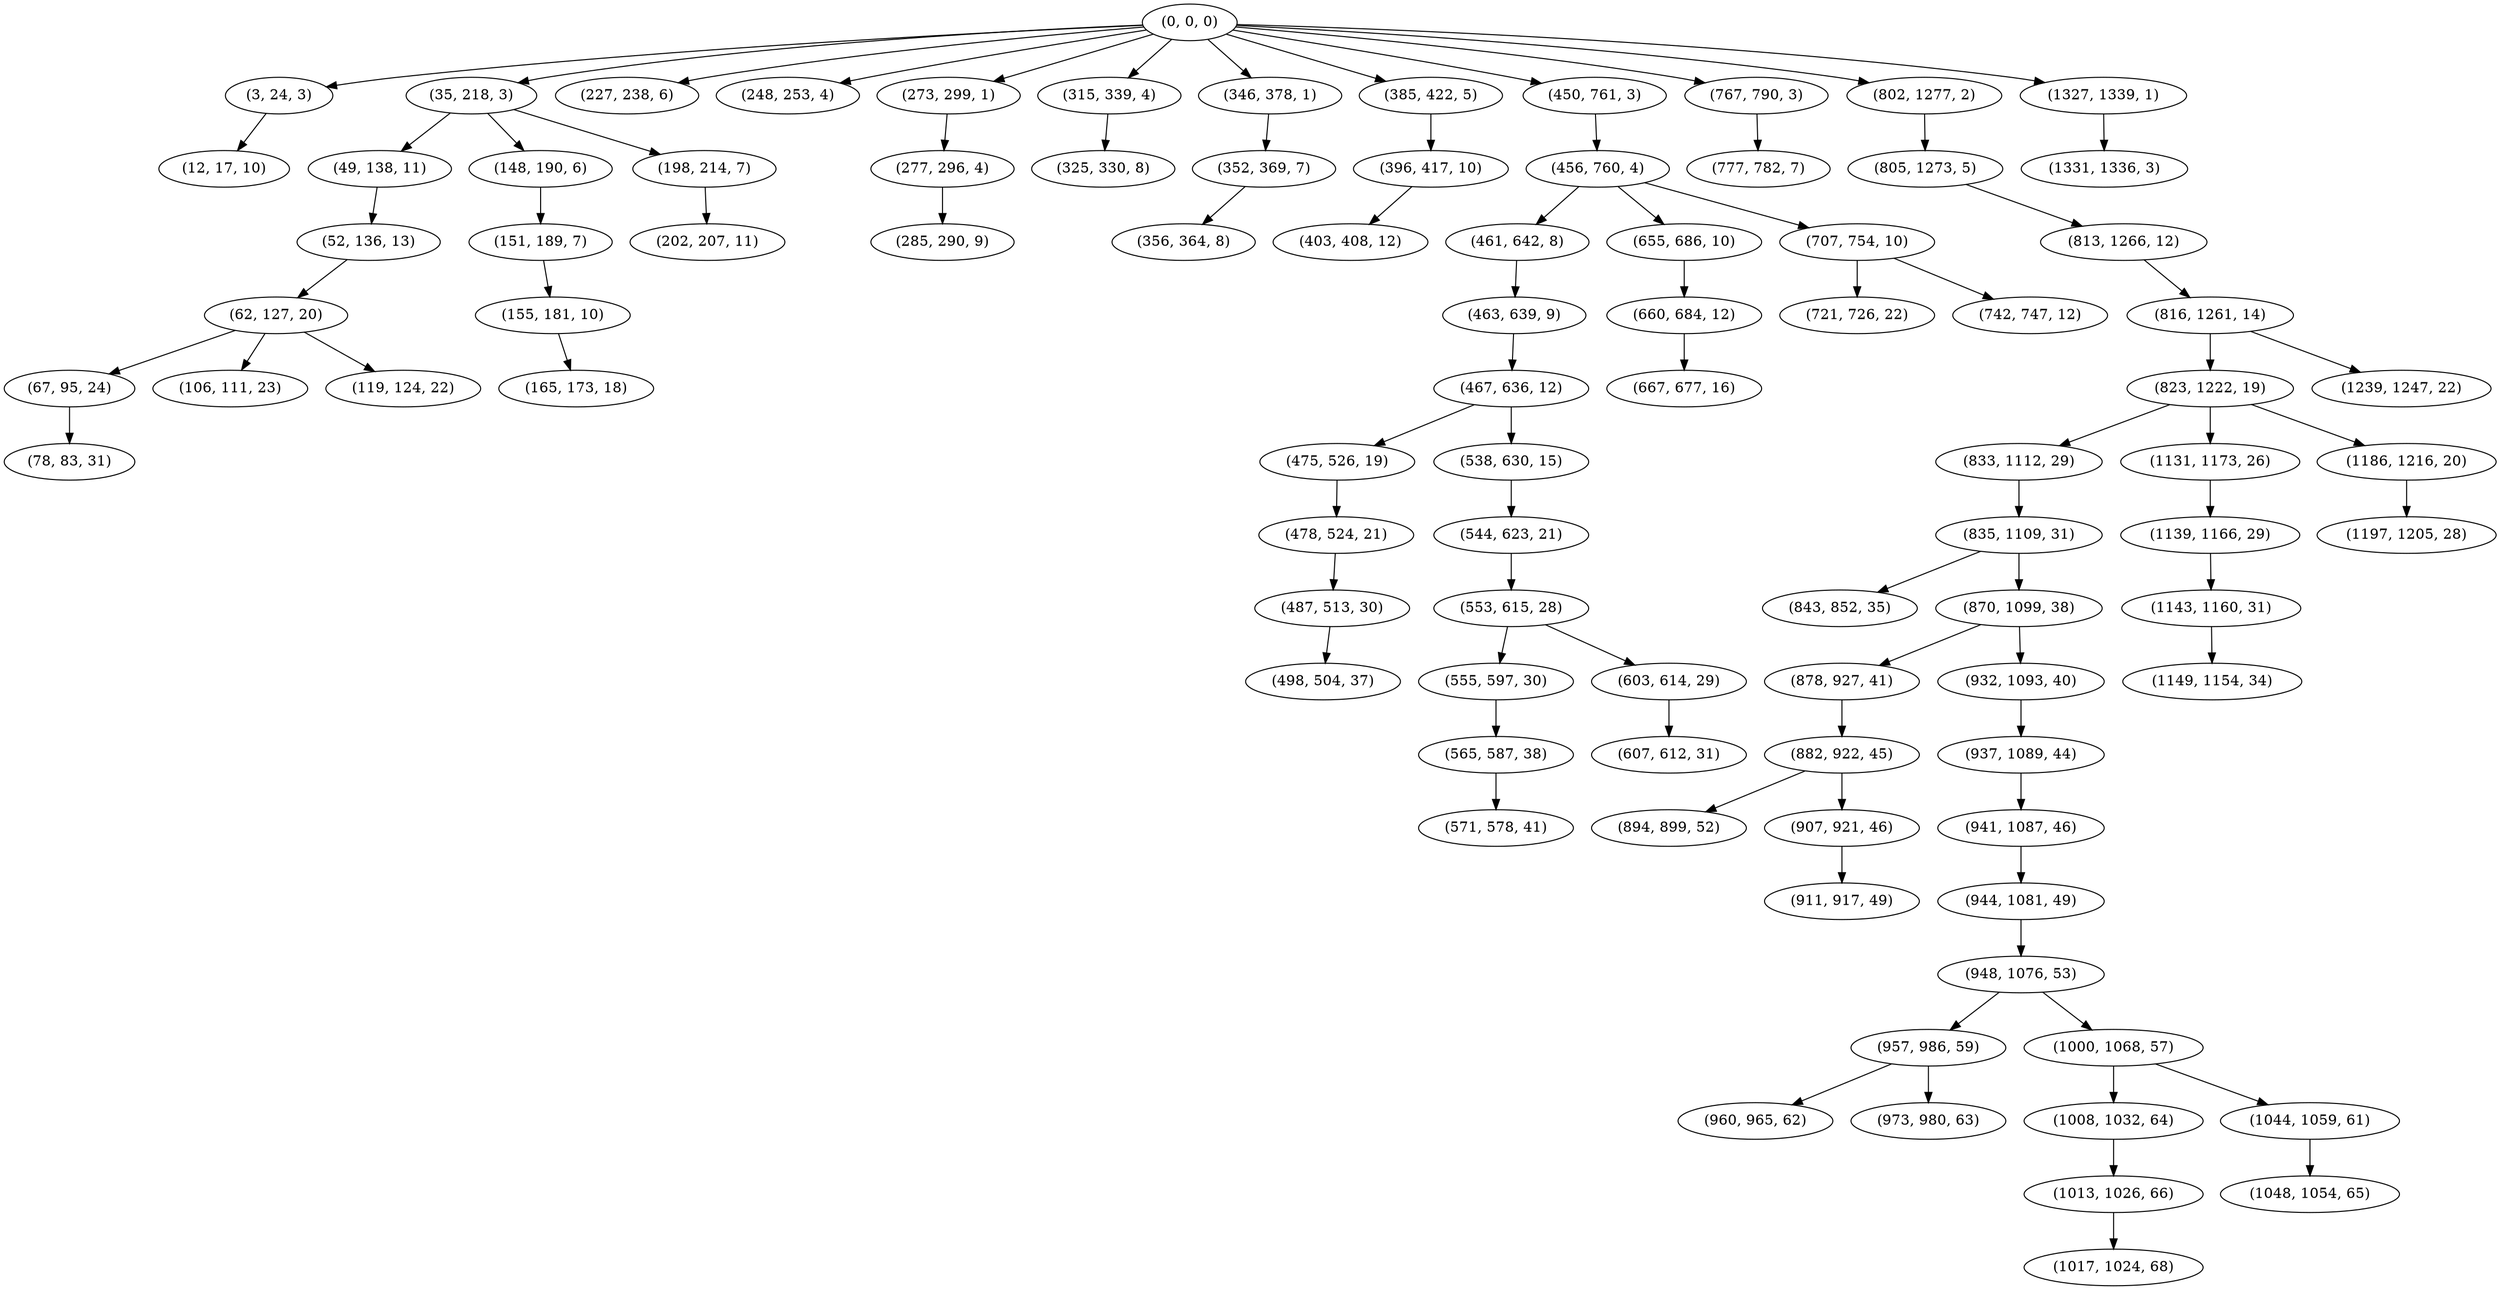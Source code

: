 digraph tree {
    "(0, 0, 0)";
    "(3, 24, 3)";
    "(12, 17, 10)";
    "(35, 218, 3)";
    "(49, 138, 11)";
    "(52, 136, 13)";
    "(62, 127, 20)";
    "(67, 95, 24)";
    "(78, 83, 31)";
    "(106, 111, 23)";
    "(119, 124, 22)";
    "(148, 190, 6)";
    "(151, 189, 7)";
    "(155, 181, 10)";
    "(165, 173, 18)";
    "(198, 214, 7)";
    "(202, 207, 11)";
    "(227, 238, 6)";
    "(248, 253, 4)";
    "(273, 299, 1)";
    "(277, 296, 4)";
    "(285, 290, 9)";
    "(315, 339, 4)";
    "(325, 330, 8)";
    "(346, 378, 1)";
    "(352, 369, 7)";
    "(356, 364, 8)";
    "(385, 422, 5)";
    "(396, 417, 10)";
    "(403, 408, 12)";
    "(450, 761, 3)";
    "(456, 760, 4)";
    "(461, 642, 8)";
    "(463, 639, 9)";
    "(467, 636, 12)";
    "(475, 526, 19)";
    "(478, 524, 21)";
    "(487, 513, 30)";
    "(498, 504, 37)";
    "(538, 630, 15)";
    "(544, 623, 21)";
    "(553, 615, 28)";
    "(555, 597, 30)";
    "(565, 587, 38)";
    "(571, 578, 41)";
    "(603, 614, 29)";
    "(607, 612, 31)";
    "(655, 686, 10)";
    "(660, 684, 12)";
    "(667, 677, 16)";
    "(707, 754, 10)";
    "(721, 726, 22)";
    "(742, 747, 12)";
    "(767, 790, 3)";
    "(777, 782, 7)";
    "(802, 1277, 2)";
    "(805, 1273, 5)";
    "(813, 1266, 12)";
    "(816, 1261, 14)";
    "(823, 1222, 19)";
    "(833, 1112, 29)";
    "(835, 1109, 31)";
    "(843, 852, 35)";
    "(870, 1099, 38)";
    "(878, 927, 41)";
    "(882, 922, 45)";
    "(894, 899, 52)";
    "(907, 921, 46)";
    "(911, 917, 49)";
    "(932, 1093, 40)";
    "(937, 1089, 44)";
    "(941, 1087, 46)";
    "(944, 1081, 49)";
    "(948, 1076, 53)";
    "(957, 986, 59)";
    "(960, 965, 62)";
    "(973, 980, 63)";
    "(1000, 1068, 57)";
    "(1008, 1032, 64)";
    "(1013, 1026, 66)";
    "(1017, 1024, 68)";
    "(1044, 1059, 61)";
    "(1048, 1054, 65)";
    "(1131, 1173, 26)";
    "(1139, 1166, 29)";
    "(1143, 1160, 31)";
    "(1149, 1154, 34)";
    "(1186, 1216, 20)";
    "(1197, 1205, 28)";
    "(1239, 1247, 22)";
    "(1327, 1339, 1)";
    "(1331, 1336, 3)";
    "(0, 0, 0)" -> "(3, 24, 3)";
    "(0, 0, 0)" -> "(35, 218, 3)";
    "(0, 0, 0)" -> "(227, 238, 6)";
    "(0, 0, 0)" -> "(248, 253, 4)";
    "(0, 0, 0)" -> "(273, 299, 1)";
    "(0, 0, 0)" -> "(315, 339, 4)";
    "(0, 0, 0)" -> "(346, 378, 1)";
    "(0, 0, 0)" -> "(385, 422, 5)";
    "(0, 0, 0)" -> "(450, 761, 3)";
    "(0, 0, 0)" -> "(767, 790, 3)";
    "(0, 0, 0)" -> "(802, 1277, 2)";
    "(0, 0, 0)" -> "(1327, 1339, 1)";
    "(3, 24, 3)" -> "(12, 17, 10)";
    "(35, 218, 3)" -> "(49, 138, 11)";
    "(35, 218, 3)" -> "(148, 190, 6)";
    "(35, 218, 3)" -> "(198, 214, 7)";
    "(49, 138, 11)" -> "(52, 136, 13)";
    "(52, 136, 13)" -> "(62, 127, 20)";
    "(62, 127, 20)" -> "(67, 95, 24)";
    "(62, 127, 20)" -> "(106, 111, 23)";
    "(62, 127, 20)" -> "(119, 124, 22)";
    "(67, 95, 24)" -> "(78, 83, 31)";
    "(148, 190, 6)" -> "(151, 189, 7)";
    "(151, 189, 7)" -> "(155, 181, 10)";
    "(155, 181, 10)" -> "(165, 173, 18)";
    "(198, 214, 7)" -> "(202, 207, 11)";
    "(273, 299, 1)" -> "(277, 296, 4)";
    "(277, 296, 4)" -> "(285, 290, 9)";
    "(315, 339, 4)" -> "(325, 330, 8)";
    "(346, 378, 1)" -> "(352, 369, 7)";
    "(352, 369, 7)" -> "(356, 364, 8)";
    "(385, 422, 5)" -> "(396, 417, 10)";
    "(396, 417, 10)" -> "(403, 408, 12)";
    "(450, 761, 3)" -> "(456, 760, 4)";
    "(456, 760, 4)" -> "(461, 642, 8)";
    "(456, 760, 4)" -> "(655, 686, 10)";
    "(456, 760, 4)" -> "(707, 754, 10)";
    "(461, 642, 8)" -> "(463, 639, 9)";
    "(463, 639, 9)" -> "(467, 636, 12)";
    "(467, 636, 12)" -> "(475, 526, 19)";
    "(467, 636, 12)" -> "(538, 630, 15)";
    "(475, 526, 19)" -> "(478, 524, 21)";
    "(478, 524, 21)" -> "(487, 513, 30)";
    "(487, 513, 30)" -> "(498, 504, 37)";
    "(538, 630, 15)" -> "(544, 623, 21)";
    "(544, 623, 21)" -> "(553, 615, 28)";
    "(553, 615, 28)" -> "(555, 597, 30)";
    "(553, 615, 28)" -> "(603, 614, 29)";
    "(555, 597, 30)" -> "(565, 587, 38)";
    "(565, 587, 38)" -> "(571, 578, 41)";
    "(603, 614, 29)" -> "(607, 612, 31)";
    "(655, 686, 10)" -> "(660, 684, 12)";
    "(660, 684, 12)" -> "(667, 677, 16)";
    "(707, 754, 10)" -> "(721, 726, 22)";
    "(707, 754, 10)" -> "(742, 747, 12)";
    "(767, 790, 3)" -> "(777, 782, 7)";
    "(802, 1277, 2)" -> "(805, 1273, 5)";
    "(805, 1273, 5)" -> "(813, 1266, 12)";
    "(813, 1266, 12)" -> "(816, 1261, 14)";
    "(816, 1261, 14)" -> "(823, 1222, 19)";
    "(816, 1261, 14)" -> "(1239, 1247, 22)";
    "(823, 1222, 19)" -> "(833, 1112, 29)";
    "(823, 1222, 19)" -> "(1131, 1173, 26)";
    "(823, 1222, 19)" -> "(1186, 1216, 20)";
    "(833, 1112, 29)" -> "(835, 1109, 31)";
    "(835, 1109, 31)" -> "(843, 852, 35)";
    "(835, 1109, 31)" -> "(870, 1099, 38)";
    "(870, 1099, 38)" -> "(878, 927, 41)";
    "(870, 1099, 38)" -> "(932, 1093, 40)";
    "(878, 927, 41)" -> "(882, 922, 45)";
    "(882, 922, 45)" -> "(894, 899, 52)";
    "(882, 922, 45)" -> "(907, 921, 46)";
    "(907, 921, 46)" -> "(911, 917, 49)";
    "(932, 1093, 40)" -> "(937, 1089, 44)";
    "(937, 1089, 44)" -> "(941, 1087, 46)";
    "(941, 1087, 46)" -> "(944, 1081, 49)";
    "(944, 1081, 49)" -> "(948, 1076, 53)";
    "(948, 1076, 53)" -> "(957, 986, 59)";
    "(948, 1076, 53)" -> "(1000, 1068, 57)";
    "(957, 986, 59)" -> "(960, 965, 62)";
    "(957, 986, 59)" -> "(973, 980, 63)";
    "(1000, 1068, 57)" -> "(1008, 1032, 64)";
    "(1000, 1068, 57)" -> "(1044, 1059, 61)";
    "(1008, 1032, 64)" -> "(1013, 1026, 66)";
    "(1013, 1026, 66)" -> "(1017, 1024, 68)";
    "(1044, 1059, 61)" -> "(1048, 1054, 65)";
    "(1131, 1173, 26)" -> "(1139, 1166, 29)";
    "(1139, 1166, 29)" -> "(1143, 1160, 31)";
    "(1143, 1160, 31)" -> "(1149, 1154, 34)";
    "(1186, 1216, 20)" -> "(1197, 1205, 28)";
    "(1327, 1339, 1)" -> "(1331, 1336, 3)";
}
